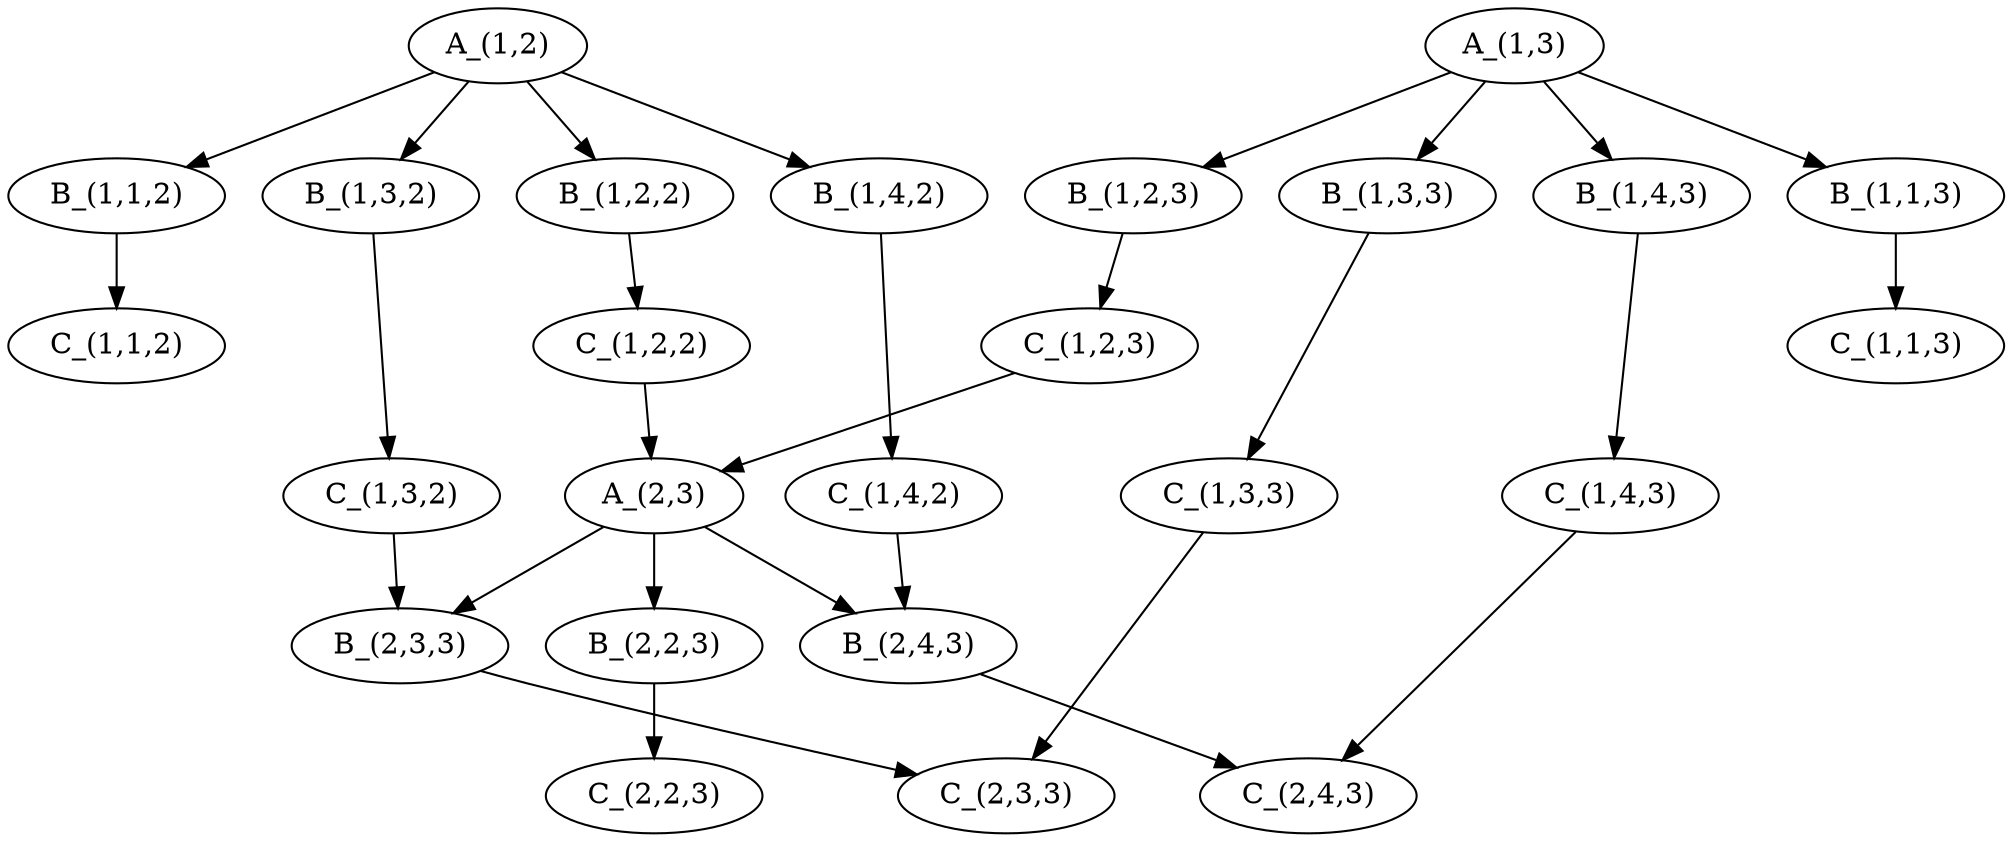 digraph "Hesse diagram" {
	0 [label="A_(1,2)"]
	1 [label="B_(1,1,2)"]
	2 [label="B_(1,2,2)"]
	3 [label="B_(1,3,2)"]
	4 [label="B_(1,4,2)"]
	5 [label="C_(1,1,2)"]
	6 [label="C_(1,2,2)"]
	7 [label="C_(1,3,2)"]
	8 [label="C_(1,4,2)"]
	9 [label="A_(1,3)"]
	10 [label="B_(1,1,3)"]
	11 [label="B_(1,2,3)"]
	12 [label="B_(1,3,3)"]
	13 [label="B_(1,4,3)"]
	14 [label="C_(1,1,3)"]
	15 [label="C_(1,2,3)"]
	16 [label="C_(1,3,3)"]
	17 [label="C_(1,4,3)"]
	18 [label="A_(2,3)"]
	19 [label="B_(2,2,3)"]
	20 [label="B_(2,3,3)"]
	21 [label="B_(2,4,3)"]
	22 [label="C_(2,2,3)"]
	23 [label="C_(2,3,3)"]
	24 [label="C_(2,4,3)"]
	0 -> 1
	0 -> 2
	0 -> 3
	0 -> 4
	1 -> 5
	2 -> 6
	3 -> 7
	4 -> 8
	6 -> 18
	7 -> 20
	8 -> 21
	9 -> 10
	9 -> 11
	9 -> 12
	9 -> 13
	10 -> 14
	11 -> 15
	12 -> 16
	13 -> 17
	15 -> 18
	16 -> 23
	17 -> 24
	18 -> 19
	18 -> 20
	18 -> 21
	19 -> 22
	20 -> 23
	21 -> 24
}

